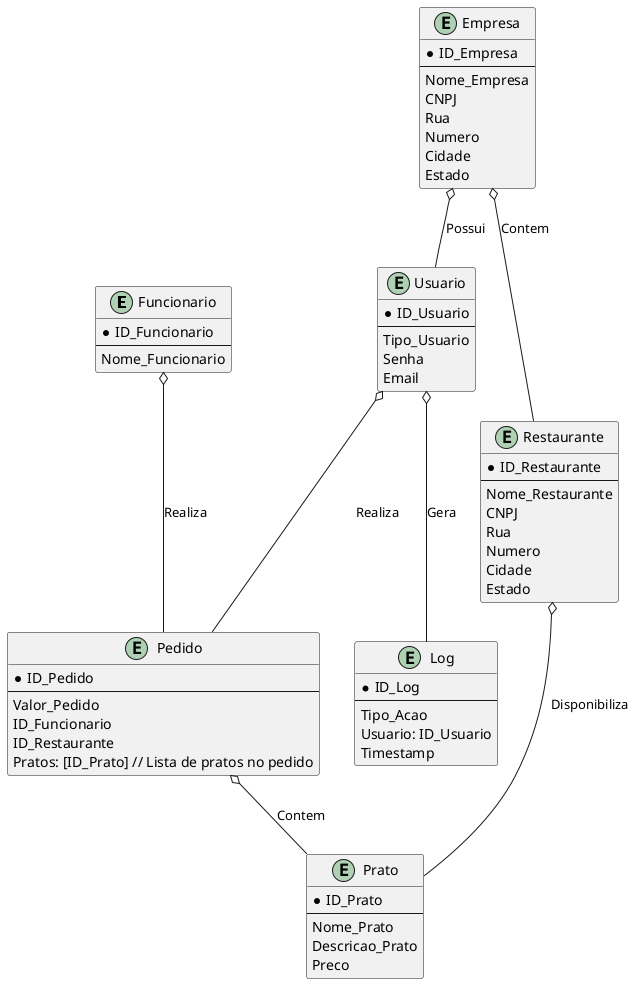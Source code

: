 @startuml
entity "Funcionario" {
    *ID_Funcionario
    --
    Nome_Funcionario
}

entity "Usuario" {
    *ID_Usuario
    --
    Tipo_Usuario
    Senha
    Email
}

entity "Empresa" {
    *ID_Empresa
    --
    Nome_Empresa
    CNPJ
    Rua
    Numero
    Cidade
    Estado
}

entity "Restaurante" {
    *ID_Restaurante
    --
    Nome_Restaurante
    CNPJ
    Rua
    Numero
    Cidade
    Estado
}

entity "Prato" {
    *ID_Prato
    --
    Nome_Prato
    Descricao_Prato
    Preco
}

entity "Pedido" {
    *ID_Pedido
    --
    Valor_Pedido
    ID_Funcionario
    ID_Restaurante
    Pratos: [ID_Prato] // Lista de pratos no pedido
}

entity "Log" {
    *ID_Log
    --
    Tipo_Acao
    Usuario: ID_Usuario
    Timestamp
}

Empresa o-- Usuario: "Possui"
Restaurante o-- Prato: "Disponibiliza"
Usuario o-- Pedido: "Realiza"
Funcionario o-- Pedido: "Realiza"
Pedido o-- Prato: "Contem"
Empresa o-- Restaurante: "Contem"
Usuario o-- Log: "Gera"
@enduml
